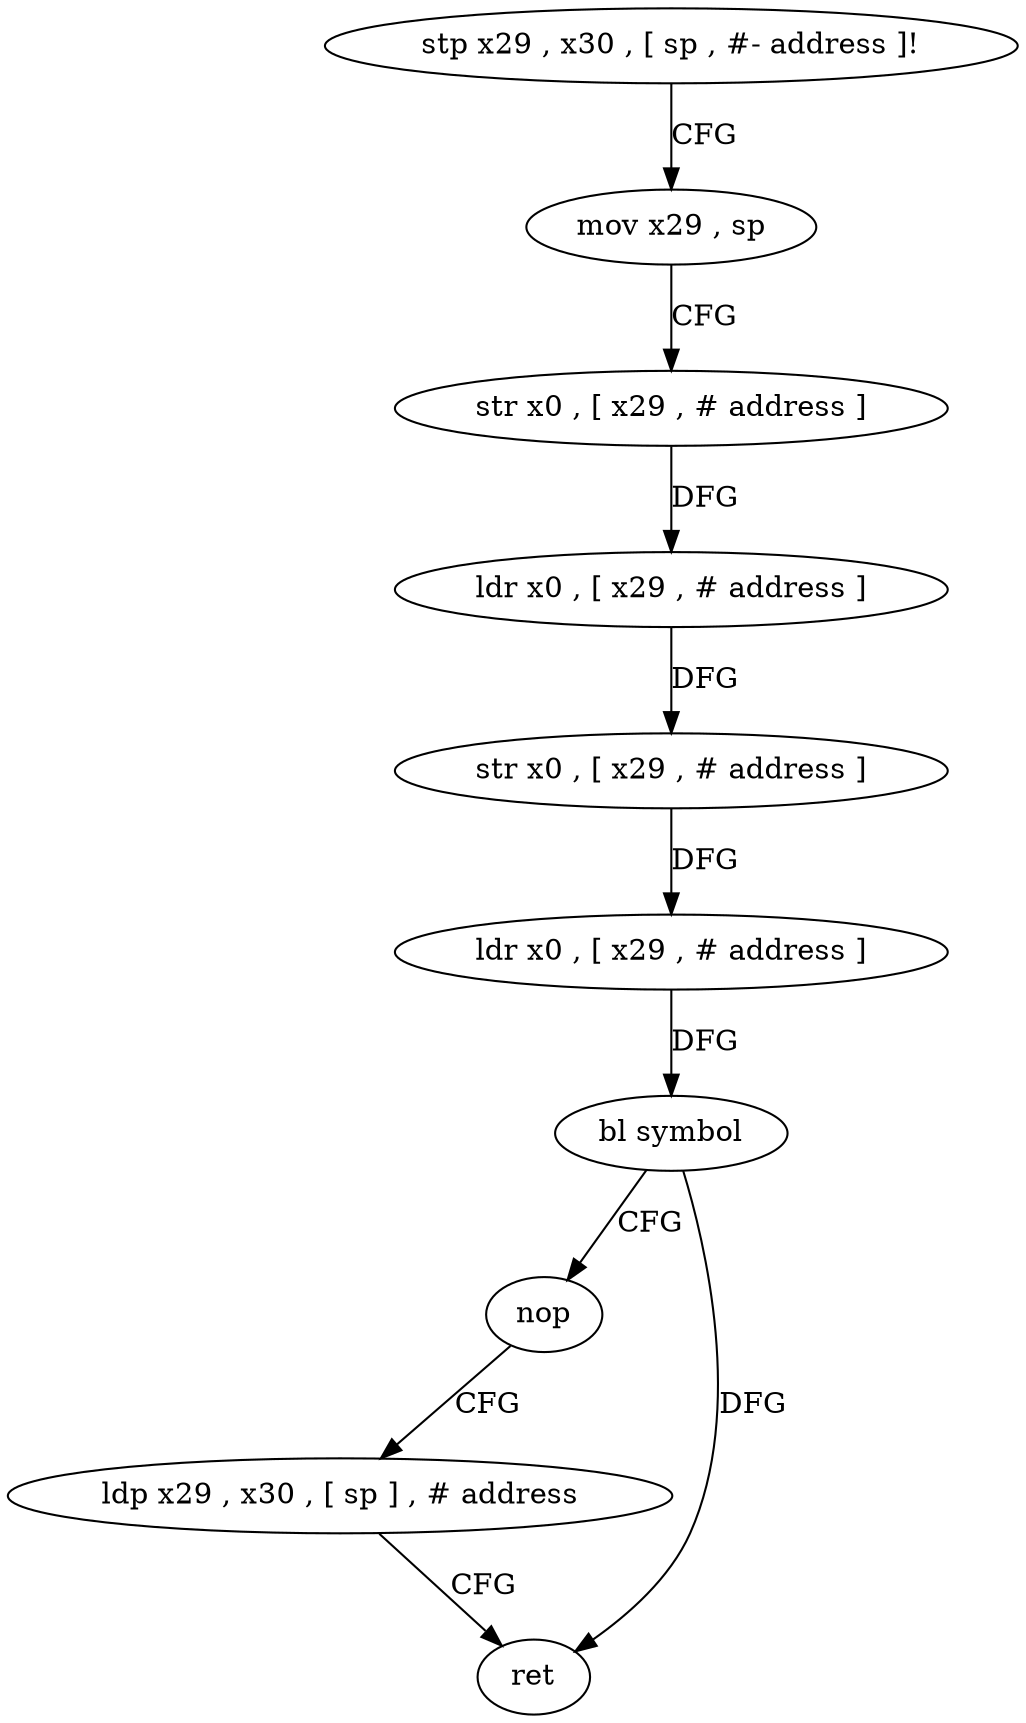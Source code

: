digraph "func" {
"109656" [label = "stp x29 , x30 , [ sp , #- address ]!" ]
"109660" [label = "mov x29 , sp" ]
"109664" [label = "str x0 , [ x29 , # address ]" ]
"109668" [label = "ldr x0 , [ x29 , # address ]" ]
"109672" [label = "str x0 , [ x29 , # address ]" ]
"109676" [label = "ldr x0 , [ x29 , # address ]" ]
"109680" [label = "bl symbol" ]
"109684" [label = "nop" ]
"109688" [label = "ldp x29 , x30 , [ sp ] , # address" ]
"109692" [label = "ret" ]
"109656" -> "109660" [ label = "CFG" ]
"109660" -> "109664" [ label = "CFG" ]
"109664" -> "109668" [ label = "DFG" ]
"109668" -> "109672" [ label = "DFG" ]
"109672" -> "109676" [ label = "DFG" ]
"109676" -> "109680" [ label = "DFG" ]
"109680" -> "109684" [ label = "CFG" ]
"109680" -> "109692" [ label = "DFG" ]
"109684" -> "109688" [ label = "CFG" ]
"109688" -> "109692" [ label = "CFG" ]
}
